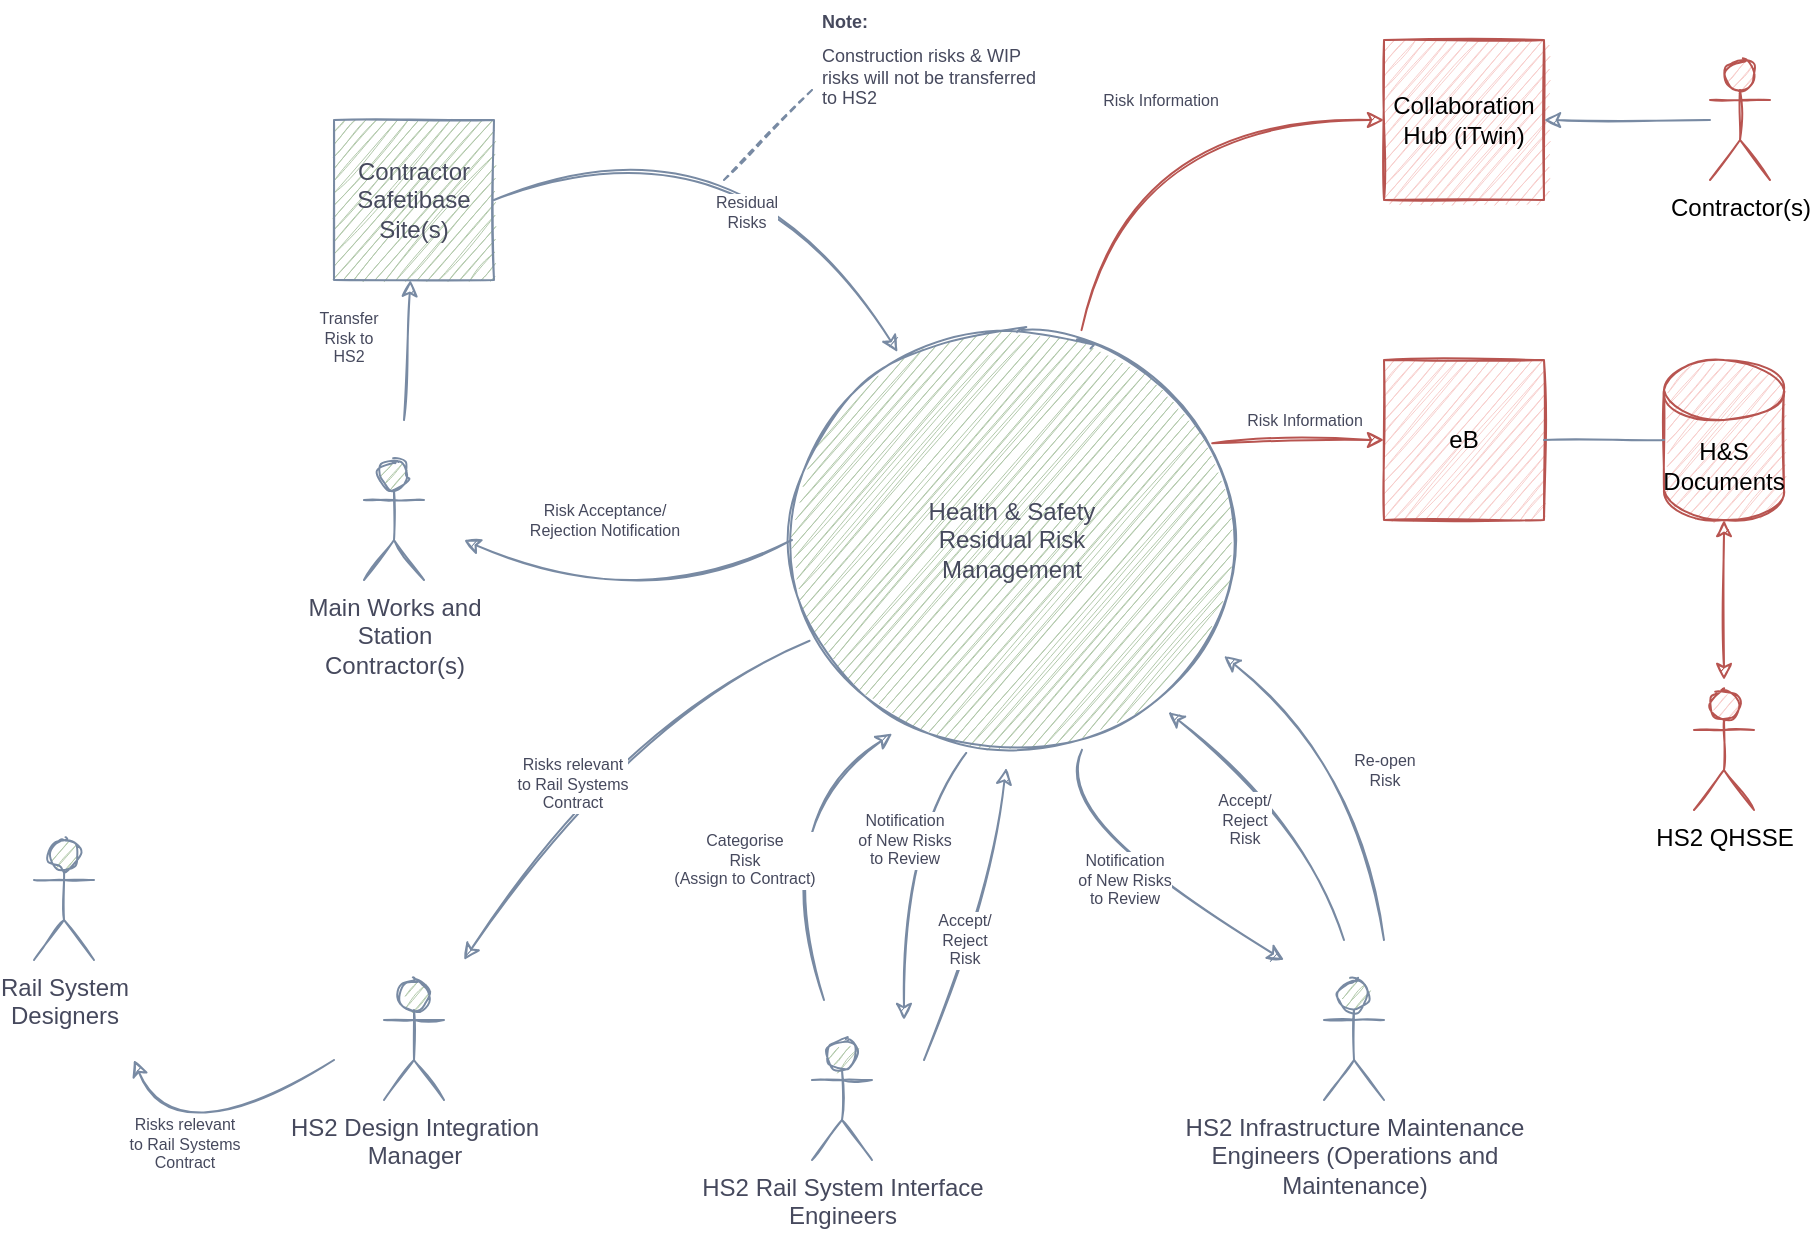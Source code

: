 <mxfile version="16.6.4" type="github" pages="3">
  <diagram id="YRAR-I3iW_ACvrK7R6hZ" name="Context Diagram">
    <mxGraphModel dx="1422" dy="737" grid="1" gridSize="10" guides="1" tooltips="1" connect="1" arrows="1" fold="1" page="1" pageScale="1" pageWidth="1169" pageHeight="827" math="0" shadow="0">
      <root>
        <mxCell id="wFlY0LyXYNupdCXruJlq-0" />
        <mxCell id="wFlY0LyXYNupdCXruJlq-1" parent="wFlY0LyXYNupdCXruJlq-0" />
        <mxCell id="-F3OcQSW__NUDzIldr5I-0" value="eB" style="whiteSpace=wrap;html=1;aspect=fixed;sketch=1;fillColor=#f8cecc;strokeColor=#b85450;" parent="wFlY0LyXYNupdCXruJlq-1" vertex="1">
          <mxGeometry x="795" y="290" width="80" height="80" as="geometry" />
        </mxCell>
        <mxCell id="-F3OcQSW__NUDzIldr5I-1" value="H&amp;amp;S&lt;br&gt;Documents" style="shape=cylinder3;whiteSpace=wrap;html=1;boundedLbl=1;backgroundOutline=1;size=15;sketch=1;fillColor=#f8cecc;strokeColor=#b85450;" parent="wFlY0LyXYNupdCXruJlq-1" vertex="1">
          <mxGeometry x="935" y="290" width="60" height="80" as="geometry" />
        </mxCell>
        <mxCell id="-F3OcQSW__NUDzIldr5I-2" value="" style="endArrow=none;html=1;rounded=0;entryX=1;entryY=0.5;entryDx=0;entryDy=0;exitX=0;exitY=0.5;exitDx=0;exitDy=0;exitPerimeter=0;sketch=1;strokeColor=#788AA3;fontColor=#46495D;" parent="wFlY0LyXYNupdCXruJlq-1" source="-F3OcQSW__NUDzIldr5I-1" target="-F3OcQSW__NUDzIldr5I-0" edge="1">
          <mxGeometry width="50" height="50" relative="1" as="geometry">
            <mxPoint x="585" y="470" as="sourcePoint" />
            <mxPoint x="635" y="420" as="targetPoint" />
          </mxGeometry>
        </mxCell>
        <mxCell id="-F3OcQSW__NUDzIldr5I-3" value="Collaboration Hub (iTwin)" style="whiteSpace=wrap;html=1;aspect=fixed;sketch=1;fillColor=#f8cecc;strokeColor=#b85450;" parent="wFlY0LyXYNupdCXruJlq-1" vertex="1">
          <mxGeometry x="795" y="130" width="80" height="80" as="geometry" />
        </mxCell>
        <mxCell id="-F3OcQSW__NUDzIldr5I-4" value="Contractor Safetibase&lt;br&gt;Site(s)" style="whiteSpace=wrap;html=1;aspect=fixed;sketch=1;fillColor=#B2C9AB;strokeColor=#788AA3;fontColor=#46495D;" parent="wFlY0LyXYNupdCXruJlq-1" vertex="1">
          <mxGeometry x="270" y="170" width="80" height="80" as="geometry" />
        </mxCell>
        <mxCell id="-F3OcQSW__NUDzIldr5I-5" value="Health &amp;amp; Safety&lt;br&gt;Residual Risk &lt;br&gt;Management&lt;br&gt;" style="ellipse;whiteSpace=wrap;html=1;aspect=fixed;sketch=1;fillColor=#B2C9AB;strokeColor=#788AA3;fontColor=#46495D;" parent="wFlY0LyXYNupdCXruJlq-1" vertex="1">
          <mxGeometry x="499" y="270" width="220" height="220" as="geometry" />
        </mxCell>
        <mxCell id="-F3OcQSW__NUDzIldr5I-6" value="Residual&lt;br style=&quot;font-size: 8px;&quot;&gt;Risks" style="curved=1;endArrow=classic;html=1;rounded=0;exitX=1;exitY=0.5;exitDx=0;exitDy=0;sketch=1;strokeColor=#788AA3;fontColor=#46495D;fontSize=8;" parent="wFlY0LyXYNupdCXruJlq-1" source="-F3OcQSW__NUDzIldr5I-4" target="-F3OcQSW__NUDzIldr5I-5" edge="1">
          <mxGeometry x="-0.189" y="-52" width="50" height="50" relative="1" as="geometry">
            <mxPoint x="585" y="440" as="sourcePoint" />
            <mxPoint x="635" y="390" as="targetPoint" />
            <Array as="points">
              <mxPoint x="475" y="160" />
            </Array>
            <mxPoint as="offset" />
          </mxGeometry>
        </mxCell>
        <mxCell id="-F3OcQSW__NUDzIldr5I-7" value="Risk Acceptance/&lt;br style=&quot;font-size: 8px;&quot;&gt;Rejection Notification" style="curved=1;endArrow=none;html=1;rounded=0;entryX=0;entryY=0.5;entryDx=0;entryDy=0;startArrow=classic;startFill=1;endFill=0;sketch=1;strokeColor=#788AA3;fontColor=#46495D;fontSize=8;" parent="wFlY0LyXYNupdCXruJlq-1" target="-F3OcQSW__NUDzIldr5I-5" edge="1">
          <mxGeometry x="-0.344" y="38" width="50" height="50" relative="1" as="geometry">
            <mxPoint x="335" y="380" as="sourcePoint" />
            <mxPoint x="568.96" y="324" as="targetPoint" />
            <Array as="points">
              <mxPoint x="425" y="420" />
            </Array>
            <mxPoint as="offset" />
          </mxGeometry>
        </mxCell>
        <mxCell id="-F3OcQSW__NUDzIldr5I-9" value="Transfer&lt;br style=&quot;font-size: 8px;&quot;&gt;Risk to&lt;br style=&quot;font-size: 8px;&quot;&gt;HS2" style="endArrow=classic;html=1;rounded=0;sketch=1;strokeColor=#788AA3;fontColor=#46495D;fontSize=8;" parent="wFlY0LyXYNupdCXruJlq-1" target="-F3OcQSW__NUDzIldr5I-4" edge="1">
          <mxGeometry x="0.143" y="30" width="50" height="50" relative="1" as="geometry">
            <mxPoint x="305" y="320" as="sourcePoint" />
            <mxPoint x="635" y="390" as="targetPoint" />
            <mxPoint as="offset" />
          </mxGeometry>
        </mxCell>
        <mxCell id="-F3OcQSW__NUDzIldr5I-11" value="Risk Information" style="curved=1;endArrow=classic;html=1;rounded=0;exitX=0.955;exitY=0.28;exitDx=0;exitDy=0;entryX=0;entryY=0.5;entryDx=0;entryDy=0;exitPerimeter=0;sketch=1;strokeColor=#b85450;fontColor=#46495D;fontSize=8;fillColor=#f8cecc;" parent="wFlY0LyXYNupdCXruJlq-1" source="-F3OcQSW__NUDzIldr5I-5" target="-F3OcQSW__NUDzIldr5I-0" edge="1">
          <mxGeometry x="0.06" y="10" width="50" height="50" relative="1" as="geometry">
            <mxPoint x="748.87" y="390" as="sourcePoint" />
            <mxPoint x="921.13" y="594" as="targetPoint" />
            <Array as="points">
              <mxPoint x="745" y="330" />
            </Array>
            <mxPoint as="offset" />
          </mxGeometry>
        </mxCell>
        <mxCell id="-F3OcQSW__NUDzIldr5I-12" value="Risk Information" style="curved=1;endArrow=classic;html=1;rounded=0;exitX=0.658;exitY=0.023;exitDx=0;exitDy=0;entryX=0;entryY=0.5;entryDx=0;entryDy=0;exitPerimeter=0;sketch=1;strokeColor=#b85450;fontColor=#46495D;fontSize=8;fillColor=#f8cecc;" parent="wFlY0LyXYNupdCXruJlq-1" source="-F3OcQSW__NUDzIldr5I-5" target="-F3OcQSW__NUDzIldr5I-3" edge="1">
          <mxGeometry x="0.06" y="10" width="50" height="50" relative="1" as="geometry">
            <mxPoint x="729.0" y="390" as="sourcePoint" />
            <mxPoint x="805" y="340" as="targetPoint" />
            <Array as="points">
              <mxPoint x="665" y="170" />
            </Array>
            <mxPoint as="offset" />
          </mxGeometry>
        </mxCell>
        <mxCell id="-F3OcQSW__NUDzIldr5I-13" value="HS2 Rail System Interface&lt;br&gt;Engineers" style="shape=umlActor;verticalLabelPosition=bottom;verticalAlign=top;html=1;outlineConnect=0;sketch=1;fillColor=#B2C9AB;strokeColor=#788AA3;fontColor=#46495D;" parent="wFlY0LyXYNupdCXruJlq-1" vertex="1">
          <mxGeometry x="509" y="630" width="30" height="60" as="geometry" />
        </mxCell>
        <mxCell id="-F3OcQSW__NUDzIldr5I-14" value="HS2 Infrastructure Maintenance&lt;br&gt;Engineers (Operations and&lt;br&gt;Maintenance)" style="shape=umlActor;verticalLabelPosition=bottom;verticalAlign=top;html=1;outlineConnect=0;sketch=1;fillColor=#B2C9AB;strokeColor=#788AA3;fontColor=#46495D;" parent="wFlY0LyXYNupdCXruJlq-1" vertex="1">
          <mxGeometry x="765" y="600" width="30" height="60" as="geometry" />
        </mxCell>
        <mxCell id="-F3OcQSW__NUDzIldr5I-15" value="Risks relevant&lt;br style=&quot;font-size: 8px;&quot;&gt;to Rail Systems &lt;br style=&quot;font-size: 8px;&quot;&gt;Contract" style="curved=1;endArrow=none;html=1;rounded=0;entryX=0.04;entryY=0.729;entryDx=0;entryDy=0;startArrow=classic;startFill=1;endFill=0;sketch=1;strokeColor=#788AA3;fontColor=#46495D;fontSize=8;entryPerimeter=0;" parent="wFlY0LyXYNupdCXruJlq-1" target="-F3OcQSW__NUDzIldr5I-5" edge="1">
          <mxGeometry x="-0.155" y="4" width="50" height="50" relative="1" as="geometry">
            <mxPoint x="335" y="590" as="sourcePoint" />
            <mxPoint x="509" y="390" as="targetPoint" />
            <Array as="points">
              <mxPoint x="415" y="470" />
            </Array>
            <mxPoint as="offset" />
          </mxGeometry>
        </mxCell>
        <mxCell id="-F3OcQSW__NUDzIldr5I-16" value="Notification&lt;br style=&quot;font-size: 8px;&quot;&gt;of New Risks&lt;br style=&quot;font-size: 8px;&quot;&gt;to Review" style="curved=1;endArrow=none;html=1;rounded=0;entryX=0.659;entryY=0.977;entryDx=0;entryDy=0;startArrow=classic;startFill=1;endFill=0;entryPerimeter=0;sketch=1;strokeColor=#788AA3;fontColor=#46495D;fontSize=8;" parent="wFlY0LyXYNupdCXruJlq-1" target="-F3OcQSW__NUDzIldr5I-5" edge="1">
          <mxGeometry x="-0.002" y="6" width="50" height="50" relative="1" as="geometry">
            <mxPoint x="745" y="590" as="sourcePoint" />
            <mxPoint x="541.218" y="467.782" as="targetPoint" />
            <Array as="points">
              <mxPoint x="625" y="520" />
            </Array>
            <mxPoint as="offset" />
          </mxGeometry>
        </mxCell>
        <mxCell id="-F3OcQSW__NUDzIldr5I-17" value="Accept/&lt;br style=&quot;font-size: 8px;&quot;&gt;Reject&lt;br style=&quot;font-size: 8px;&quot;&gt;Risk" style="curved=1;endArrow=classic;html=1;rounded=0;entryX=0.855;entryY=0.891;entryDx=0;entryDy=0;startArrow=none;startFill=0;endFill=1;entryPerimeter=0;sketch=1;strokeColor=#788AA3;fontColor=#46495D;fontSize=8;" parent="wFlY0LyXYNupdCXruJlq-1" target="-F3OcQSW__NUDzIldr5I-5" edge="1">
          <mxGeometry x="0.157" y="19" width="50" height="50" relative="1" as="geometry">
            <mxPoint x="775" y="580" as="sourcePoint" />
            <mxPoint x="653.98" y="494.94" as="targetPoint" />
            <Array as="points">
              <mxPoint x="755" y="520" />
            </Array>
            <mxPoint as="offset" />
          </mxGeometry>
        </mxCell>
        <mxCell id="-F3OcQSW__NUDzIldr5I-18" value="HS2 QHSSE" style="shape=umlActor;verticalLabelPosition=bottom;verticalAlign=top;html=1;outlineConnect=0;rounded=0;sketch=1;fillColor=#f8cecc;strokeColor=#b85450;" parent="wFlY0LyXYNupdCXruJlq-1" vertex="1">
          <mxGeometry x="950" y="455" width="30" height="60" as="geometry" />
        </mxCell>
        <mxCell id="-F3OcQSW__NUDzIldr5I-19" value="" style="endArrow=classic;startArrow=classic;html=1;rounded=1;curved=0;entryX=0.5;entryY=1;entryDx=0;entryDy=0;entryPerimeter=0;sketch=1;strokeColor=#b85450;fontColor=#46495D;fillColor=#f8cecc;" parent="wFlY0LyXYNupdCXruJlq-1" target="-F3OcQSW__NUDzIldr5I-1" edge="1">
          <mxGeometry width="50" height="50" relative="1" as="geometry">
            <mxPoint x="965" y="450" as="sourcePoint" />
            <mxPoint x="555" y="430" as="targetPoint" />
          </mxGeometry>
        </mxCell>
        <mxCell id="-F3OcQSW__NUDzIldr5I-20" value="Main Works and&lt;br&gt;Station&lt;br&gt;Contractor(s)" style="shape=umlActor;verticalLabelPosition=bottom;verticalAlign=top;html=1;outlineConnect=0;rounded=0;sketch=1;fillColor=#B2C9AB;strokeColor=#788AA3;fontColor=#46495D;" parent="wFlY0LyXYNupdCXruJlq-1" vertex="1">
          <mxGeometry x="285" y="340" width="30" height="60" as="geometry" />
        </mxCell>
        <mxCell id="-F3OcQSW__NUDzIldr5I-21" value="Re-open&lt;br style=&quot;font-size: 8px;&quot;&gt;Risk" style="curved=1;endArrow=classic;html=1;rounded=0;entryX=0.855;entryY=0.891;entryDx=0;entryDy=0;startArrow=none;startFill=0;endFill=1;entryPerimeter=0;sketch=1;strokeColor=#788AA3;fontColor=#46495D;fontSize=8;" parent="wFlY0LyXYNupdCXruJlq-1" edge="1">
          <mxGeometry x="-0.045" y="-12" width="50" height="50" relative="1" as="geometry">
            <mxPoint x="795" y="580" as="sourcePoint" />
            <mxPoint x="715" y="438" as="targetPoint" />
            <Array as="points">
              <mxPoint x="782.9" y="491.98" />
            </Array>
            <mxPoint as="offset" />
          </mxGeometry>
        </mxCell>
        <mxCell id="-F3OcQSW__NUDzIldr5I-23" value="Contractor(s)" style="shape=umlActor;verticalLabelPosition=bottom;verticalAlign=top;html=1;outlineConnect=0;rounded=0;sketch=1;strokeColor=#b85450;fillColor=#f8cecc;" parent="wFlY0LyXYNupdCXruJlq-1" vertex="1">
          <mxGeometry x="958" y="140" width="30" height="60" as="geometry" />
        </mxCell>
        <mxCell id="-F3OcQSW__NUDzIldr5I-24" value="" style="endArrow=classic;html=1;rounded=1;sketch=1;fontColor=#46495D;strokeColor=#788AA3;fillColor=#B2C9AB;curved=0;entryX=1;entryY=0.5;entryDx=0;entryDy=0;" parent="wFlY0LyXYNupdCXruJlq-1" source="-F3OcQSW__NUDzIldr5I-23" target="-F3OcQSW__NUDzIldr5I-3" edge="1">
          <mxGeometry width="50" height="50" relative="1" as="geometry">
            <mxPoint x="845" y="310" as="sourcePoint" />
            <mxPoint x="895" y="260" as="targetPoint" />
          </mxGeometry>
        </mxCell>
        <mxCell id="-F3OcQSW__NUDzIldr5I-25" value="&lt;h1 style=&quot;font-size: 9px;&quot;&gt;&lt;font style=&quot;font-size: 9px;&quot;&gt;Note:&lt;/font&gt;&lt;/h1&gt;&lt;div style=&quot;font-size: 9px;&quot;&gt;&lt;font style=&quot;font-size: 9px;&quot;&gt;Construction risks &amp;amp; WIP risks will not be transferred to HS2&lt;/font&gt;&lt;/div&gt;" style="text;html=1;strokeColor=none;fillColor=none;spacing=5;spacingTop=-20;whiteSpace=wrap;overflow=hidden;rounded=0;sketch=1;fontColor=#46495D;fontSize=9;" parent="wFlY0LyXYNupdCXruJlq-1" vertex="1">
          <mxGeometry x="509" y="120" width="120" height="70" as="geometry" />
        </mxCell>
        <mxCell id="-F3OcQSW__NUDzIldr5I-26" value="" style="endArrow=none;dashed=1;html=1;rounded=1;fontSize=11;curved=0;sketch=1;strokeColor=#788AA3;fontColor=#46495D;entryX=0;entryY=0.5;entryDx=0;entryDy=0;" parent="wFlY0LyXYNupdCXruJlq-1" target="-F3OcQSW__NUDzIldr5I-25" edge="1">
          <mxGeometry width="50" height="50" relative="1" as="geometry">
            <mxPoint x="465" y="200" as="sourcePoint" />
            <mxPoint x="515" y="130" as="targetPoint" />
          </mxGeometry>
        </mxCell>
        <mxCell id="-F3OcQSW__NUDzIldr5I-27" value="HS2 Design Integration&lt;br&gt;Manager" style="shape=umlActor;verticalLabelPosition=bottom;verticalAlign=top;html=1;outlineConnect=0;rounded=0;sketch=1;fontColor=#46495D;strokeColor=#788AA3;fillColor=#B2C9AB;" parent="wFlY0LyXYNupdCXruJlq-1" vertex="1">
          <mxGeometry x="295" y="600" width="30" height="60" as="geometry" />
        </mxCell>
        <mxCell id="-F3OcQSW__NUDzIldr5I-28" value="Categorise&lt;br&gt;Risk &lt;br&gt;(Assign to Contract)" style="curved=1;endArrow=none;html=1;rounded=0;startArrow=classic;startFill=1;endFill=0;sketch=1;strokeColor=#788AA3;fontColor=#46495D;exitX=0.228;exitY=0.94;exitDx=0;exitDy=0;exitPerimeter=0;fontSize=8;" parent="wFlY0LyXYNupdCXruJlq-1" source="-F3OcQSW__NUDzIldr5I-5" edge="1">
          <mxGeometry x="0.082" y="-16" width="50" height="50" relative="1" as="geometry">
            <mxPoint x="345" y="600" as="sourcePoint" />
            <mxPoint x="515" y="610" as="targetPoint" />
            <Array as="points">
              <mxPoint x="485" y="520" />
            </Array>
            <mxPoint as="offset" />
          </mxGeometry>
        </mxCell>
        <mxCell id="-F3OcQSW__NUDzIldr5I-31" value="Rail System&lt;br&gt;Designers" style="shape=umlActor;verticalLabelPosition=bottom;verticalAlign=top;html=1;outlineConnect=0;rounded=0;sketch=1;fontColor=#46495D;strokeColor=#788AA3;fillColor=#B2C9AB;" parent="wFlY0LyXYNupdCXruJlq-1" vertex="1">
          <mxGeometry x="120" y="530" width="30" height="60" as="geometry" />
        </mxCell>
        <mxCell id="-F3OcQSW__NUDzIldr5I-34" value="Risks relevant&lt;br style=&quot;font-size: 8px;&quot;&gt;to Rail Systems &lt;br style=&quot;font-size: 8px;&quot;&gt;Contract" style="curved=1;endArrow=none;html=1;rounded=0;startArrow=classic;startFill=1;endFill=0;sketch=1;strokeColor=#788AA3;fontColor=#46495D;fontSize=8;" parent="wFlY0LyXYNupdCXruJlq-1" edge="1">
          <mxGeometry x="-0.155" y="4" width="50" height="50" relative="1" as="geometry">
            <mxPoint x="170" y="640" as="sourcePoint" />
            <mxPoint x="270" y="640" as="targetPoint" />
            <Array as="points">
              <mxPoint x="190" y="690" />
            </Array>
            <mxPoint as="offset" />
          </mxGeometry>
        </mxCell>
        <mxCell id="CqCtM-D3lyMSpklmEJnD-0" value="Notification&lt;br style=&quot;font-size: 8px;&quot;&gt;of New Risks&lt;br style=&quot;font-size: 8px;&quot;&gt;to Review" style="curved=1;endArrow=none;html=1;rounded=0;entryX=0.396;entryY=0.984;entryDx=0;entryDy=0;startArrow=classic;startFill=1;endFill=0;entryPerimeter=0;sketch=1;strokeColor=#788AA3;fontColor=#46495D;fontSize=8;" parent="wFlY0LyXYNupdCXruJlq-1" target="-F3OcQSW__NUDzIldr5I-5" edge="1">
          <mxGeometry x="0.254" width="50" height="50" relative="1" as="geometry">
            <mxPoint x="555" y="620" as="sourcePoint" />
            <mxPoint x="653.98" y="494.94" as="targetPoint" />
            <Array as="points">
              <mxPoint x="555" y="530" />
            </Array>
            <mxPoint as="offset" />
          </mxGeometry>
        </mxCell>
        <mxCell id="CqCtM-D3lyMSpklmEJnD-1" value="Accept/&lt;br style=&quot;font-size: 8px&quot;&gt;Reject&lt;br style=&quot;font-size: 8px&quot;&gt;Risk" style="curved=1;endArrow=classic;html=1;rounded=0;entryX=0.487;entryY=1.018;entryDx=0;entryDy=0;startArrow=none;startFill=0;endFill=1;entryPerimeter=0;sketch=1;strokeColor=#788AA3;fontColor=#46495D;fontSize=8;" parent="wFlY0LyXYNupdCXruJlq-1" target="-F3OcQSW__NUDzIldr5I-5" edge="1">
          <mxGeometry x="-0.176" y="5" width="50" height="50" relative="1" as="geometry">
            <mxPoint x="565" y="640" as="sourcePoint" />
            <mxPoint x="697.1" y="476.02" as="targetPoint" />
            <Array as="points">
              <mxPoint x="595" y="570" />
            </Array>
            <mxPoint as="offset" />
          </mxGeometry>
        </mxCell>
      </root>
    </mxGraphModel>
  </diagram>
  <diagram id="GNbTltN_QR_Pi61CCpcw" name="Conceptual Data Model">
    <mxGraphModel dx="1422" dy="737" grid="1" gridSize="10" guides="1" tooltips="1" connect="1" arrows="1" fold="1" page="1" pageScale="1" pageWidth="1169" pageHeight="827" math="0" shadow="0">
      <root>
        <mxCell id="tjthlRiT6SvBU4lU26qR-0" />
        <mxCell id="tjthlRiT6SvBU4lU26qR-1" parent="tjthlRiT6SvBU4lU26qR-0" />
        <mxCell id="tjthlRiT6SvBU4lU26qR-6" value="Stage" style="swimlane;fontStyle=0;childLayout=stackLayout;horizontal=1;startSize=30;horizontalStack=0;resizeParent=1;resizeParentMax=0;resizeLast=0;collapsible=1;marginBottom=0;rounded=0;sketch=1;fillColor=#FFE45E;strokeColor=#FF6392;fontColor=#5AA9E6;" parent="tjthlRiT6SvBU4lU26qR-1" vertex="1">
          <mxGeometry x="70" y="264" width="140" height="60" as="geometry" />
        </mxCell>
        <mxCell id="tjthlRiT6SvBU4lU26qR-7" value="Contract" style="swimlane;fontStyle=0;childLayout=stackLayout;horizontal=1;startSize=30;horizontalStack=0;resizeParent=1;resizeParentMax=0;resizeLast=0;collapsible=1;marginBottom=0;rounded=0;sketch=1;fillColor=#FFE45E;strokeColor=#FF6392;fontColor=#5AA9E6;" parent="tjthlRiT6SvBU4lU26qR-1" vertex="1">
          <mxGeometry x="70" y="130" width="140" height="60" as="geometry" />
        </mxCell>
        <mxCell id="tjthlRiT6SvBU4lU26qR-8" value="IPT" style="swimlane;fontStyle=0;childLayout=stackLayout;horizontal=1;startSize=30;horizontalStack=0;resizeParent=1;resizeParentMax=0;resizeLast=0;collapsible=1;marginBottom=0;rounded=0;sketch=1;fillColor=#FFE45E;strokeColor=#FF6392;fontColor=#5AA9E6;" parent="tjthlRiT6SvBU4lU26qR-1" vertex="1">
          <mxGeometry x="70" y="60" width="140" height="60" as="geometry" />
        </mxCell>
        <mxCell id="tjthlRiT6SvBU4lU26qR-9" value="Temporary Works&#xa;Structure" style="swimlane;fontStyle=0;childLayout=stackLayout;horizontal=1;startSize=30;horizontalStack=0;resizeParent=1;resizeParentMax=0;resizeLast=0;collapsible=1;marginBottom=0;rounded=0;sketch=1;fillColor=#FFE45E;strokeColor=#FF6392;fontColor=#5AA9E6;" parent="tjthlRiT6SvBU4lU26qR-1" vertex="1">
          <mxGeometry x="70" y="470" width="140" height="60" as="geometry" />
        </mxCell>
        <mxCell id="tjthlRiT6SvBU4lU26qR-12" value="Residual Risk" style="swimlane;fontStyle=0;childLayout=stackLayout;horizontal=1;startSize=30;horizontalStack=0;resizeParent=1;resizeParentMax=0;resizeLast=0;collapsible=1;marginBottom=0;rounded=0;sketch=1;fillColor=#FFE45E;strokeColor=#FF6392;fontColor=#5AA9E6;" parent="tjthlRiT6SvBU4lU26qR-1" vertex="1">
          <mxGeometry x="540" y="360" width="140" height="60" as="geometry" />
        </mxCell>
        <mxCell id="tjthlRiT6SvBU4lU26qR-17" value="Residual Risk Owner" style="swimlane;fontStyle=0;childLayout=stackLayout;horizontal=1;startSize=30;horizontalStack=0;resizeParent=1;resizeParentMax=0;resizeLast=0;collapsible=1;marginBottom=0;rounded=0;sketch=1;fillColor=#FFE45E;strokeColor=#FF6392;fontColor=#5AA9E6;" parent="tjthlRiT6SvBU4lU26qR-1" vertex="1">
          <mxGeometry x="810" y="360" width="140" height="60" as="geometry" />
        </mxCell>
        <mxCell id="eb6OVJgZ2Ok7Y7tROxmm-1" value="HS2" style="swimlane;fontStyle=0;childLayout=stackLayout;horizontal=1;startSize=30;horizontalStack=0;resizeParent=1;resizeParentMax=0;resizeLast=0;collapsible=1;marginBottom=0;rounded=0;sketch=1;fillColor=#FFE45E;strokeColor=#FF6392;fontColor=#5AA9E6;" parent="tjthlRiT6SvBU4lU26qR-1" vertex="1">
          <mxGeometry x="670" y="500" width="140" height="60" as="geometry" />
        </mxCell>
        <mxCell id="eb6OVJgZ2Ok7Y7tROxmm-5" value="" style="endArrow=block;endSize=16;endFill=0;html=1;rounded=0;exitX=0.5;exitY=0;exitDx=0;exitDy=0;sketch=1;strokeColor=#FF6392;fontColor=#5AA9E6;" parent="tjthlRiT6SvBU4lU26qR-1" source="eb6OVJgZ2Ok7Y7tROxmm-1" edge="1">
          <mxGeometry width="160" relative="1" as="geometry">
            <mxPoint x="860" y="300" as="sourcePoint" />
            <mxPoint x="880" y="420" as="targetPoint" />
            <Array as="points">
              <mxPoint x="740" y="470" />
              <mxPoint x="880" y="470" />
            </Array>
          </mxGeometry>
        </mxCell>
        <mxCell id="CMkXegSd1WepQRN7WgPC-0" value="Site" style="swimlane;fontStyle=0;childLayout=stackLayout;horizontal=1;startSize=30;horizontalStack=0;resizeParent=1;resizeParentMax=0;resizeLast=0;collapsible=1;marginBottom=0;rounded=0;sketch=1;fillColor=#FFE45E;strokeColor=#FF6392;fontColor=#5AA9E6;" parent="tjthlRiT6SvBU4lU26qR-1" vertex="1">
          <mxGeometry x="70" y="330" width="140" height="60" as="geometry" />
        </mxCell>
        <mxCell id="NWsNslIrE-gvmoEUSblr-0" value="Supply Chain Contractor" style="swimlane;fontStyle=0;childLayout=stackLayout;horizontal=1;startSize=30;horizontalStack=0;resizeParent=1;resizeParentMax=0;resizeLast=0;collapsible=1;marginBottom=0;rounded=0;sketch=1;fillColor=#FFE45E;strokeColor=#FF6392;fontColor=#5AA9E6;" parent="tjthlRiT6SvBU4lU26qR-1" vertex="1">
          <mxGeometry x="670" y="224" width="140" height="60" as="geometry" />
        </mxCell>
        <mxCell id="NWsNslIrE-gvmoEUSblr-2" value="Rail Systems Designer" style="swimlane;fontStyle=0;childLayout=stackLayout;horizontal=1;startSize=30;horizontalStack=0;resizeParent=1;resizeParentMax=0;resizeLast=0;collapsible=1;marginBottom=0;rounded=0;sketch=1;fillColor=#FFE45E;strokeColor=#FF6392;fontColor=#5AA9E6;" parent="tjthlRiT6SvBU4lU26qR-1" vertex="1">
          <mxGeometry x="960" y="500" width="140" height="60" as="geometry" />
        </mxCell>
        <mxCell id="NWsNslIrE-gvmoEUSblr-3" value="" style="endArrow=block;endSize=16;endFill=0;html=1;rounded=0;exitX=0.5;exitY=0;exitDx=0;exitDy=0;sketch=1;strokeColor=#FF6392;fontColor=#5AA9E6;" parent="tjthlRiT6SvBU4lU26qR-1" source="NWsNslIrE-gvmoEUSblr-2" edge="1">
          <mxGeometry width="160" relative="1" as="geometry">
            <mxPoint x="800" y="510" as="sourcePoint" />
            <mxPoint x="880" y="420" as="targetPoint" />
            <Array as="points">
              <mxPoint x="1030" y="470" />
              <mxPoint x="880" y="470" />
            </Array>
          </mxGeometry>
        </mxCell>
        <mxCell id="NWsNslIrE-gvmoEUSblr-4" value="" style="endArrow=none;html=1;edgeStyle=orthogonalEdgeStyle;rounded=1;curved=0;exitX=1;exitY=0.5;exitDx=0;exitDy=0;sketch=1;strokeColor=#FF6392;fontColor=#5AA9E6;" parent="tjthlRiT6SvBU4lU26qR-1" edge="1">
          <mxGeometry relative="1" as="geometry">
            <mxPoint x="680" y="409" as="sourcePoint" />
            <mxPoint x="810" y="409" as="targetPoint" />
          </mxGeometry>
        </mxCell>
        <mxCell id="NWsNslIrE-gvmoEUSblr-7" value="Construction Risk" style="swimlane;fontStyle=0;childLayout=stackLayout;horizontal=1;startSize=30;horizontalStack=0;resizeParent=1;resizeParentMax=0;resizeLast=0;collapsible=1;marginBottom=0;rounded=0;sketch=1;fillColor=#FFE45E;strokeColor=#FF6392;fontColor=#5AA9E6;" parent="tjthlRiT6SvBU4lU26qR-1" vertex="1">
          <mxGeometry x="260" y="360" width="140" height="60" as="geometry" />
        </mxCell>
        <mxCell id="NWsNslIrE-gvmoEUSblr-9" value="Health &amp; Safety Risk" style="swimlane;fontStyle=0;childLayout=stackLayout;horizontal=1;startSize=30;horizontalStack=0;resizeParent=1;resizeParentMax=0;resizeLast=0;collapsible=1;marginBottom=0;rounded=0;sketch=1;fillColor=#FFE45E;strokeColor=#FF6392;fontColor=#5AA9E6;" parent="tjthlRiT6SvBU4lU26qR-1" vertex="1">
          <mxGeometry x="400" y="220" width="140" height="60" as="geometry" />
        </mxCell>
        <mxCell id="NWsNslIrE-gvmoEUSblr-11" value="" style="endArrow=block;endSize=16;endFill=0;html=1;rounded=0;exitX=0.5;exitY=0;exitDx=0;exitDy=0;entryX=0.5;entryY=1;entryDx=0;entryDy=0;sketch=1;strokeColor=#FF6392;fontColor=#5AA9E6;" parent="tjthlRiT6SvBU4lU26qR-1" source="NWsNslIrE-gvmoEUSblr-7" target="NWsNslIrE-gvmoEUSblr-9" edge="1">
          <mxGeometry width="160" relative="1" as="geometry">
            <mxPoint x="430" y="360" as="sourcePoint" />
            <mxPoint x="520" y="280" as="targetPoint" />
            <Array as="points">
              <mxPoint x="330" y="330" />
              <mxPoint x="470" y="330" />
            </Array>
          </mxGeometry>
        </mxCell>
        <mxCell id="NWsNslIrE-gvmoEUSblr-12" value="" style="endArrow=block;endSize=16;endFill=0;html=1;rounded=0;sketch=1;strokeColor=#FF6392;fontColor=#5AA9E6;" parent="tjthlRiT6SvBU4lU26qR-1" edge="1">
          <mxGeometry width="160" relative="1" as="geometry">
            <mxPoint x="610" y="360" as="sourcePoint" />
            <mxPoint x="470" y="280" as="targetPoint" />
            <Array as="points">
              <mxPoint x="610" y="330" />
              <mxPoint x="470" y="330" />
            </Array>
          </mxGeometry>
        </mxCell>
        <mxCell id="FrABh-OHSYKY_q3KwgOw-0" value="agreed to be" style="endArrow=none;html=1;edgeStyle=orthogonalEdgeStyle;rounded=1;curved=0;exitX=1;exitY=0.75;exitDx=0;exitDy=0;entryX=0;entryY=0.75;entryDx=0;entryDy=0;sketch=1;strokeColor=#FF6392;fontColor=#5AA9E6;" parent="tjthlRiT6SvBU4lU26qR-1" source="NWsNslIrE-gvmoEUSblr-7" target="tjthlRiT6SvBU4lU26qR-12" edge="1">
          <mxGeometry relative="1" as="geometry">
            <mxPoint x="420" y="430" as="sourcePoint" />
            <mxPoint x="560" y="400" as="targetPoint" />
          </mxGeometry>
        </mxCell>
        <mxCell id="FrABh-OHSYKY_q3KwgOw-3" value="holds risks&lt;br&gt;on behalf of" style="endArrow=none;html=1;edgeStyle=orthogonalEdgeStyle;rounded=1;curved=0;exitX=1;exitY=0.75;exitDx=0;exitDy=0;entryX=0;entryY=0.75;entryDx=0;entryDy=0;sketch=1;strokeColor=#FF6392;fontColor=#5AA9E6;" parent="tjthlRiT6SvBU4lU26qR-1" source="eb6OVJgZ2Ok7Y7tROxmm-1" target="NWsNslIrE-gvmoEUSblr-2" edge="1">
          <mxGeometry relative="1" as="geometry">
            <mxPoint x="770" y="600" as="sourcePoint" />
            <mxPoint x="900" y="540" as="targetPoint" />
          </mxGeometry>
        </mxCell>
        <mxCell id="FrABh-OHSYKY_q3KwgOw-6" value="is identified by" style="endArrow=none;html=1;edgeStyle=orthogonalEdgeStyle;rounded=1;curved=0;exitX=1;exitY=0.75;exitDx=0;exitDy=0;sketch=1;strokeColor=#FF6392;fontColor=#5AA9E6;entryX=0;entryY=0.75;entryDx=0;entryDy=0;" parent="tjthlRiT6SvBU4lU26qR-1" source="NWsNslIrE-gvmoEUSblr-9" target="NWsNslIrE-gvmoEUSblr-0" edge="1">
          <mxGeometry relative="1" as="geometry">
            <mxPoint x="670" y="360" as="sourcePoint" />
            <mxPoint x="720" y="265" as="targetPoint" />
          </mxGeometry>
        </mxCell>
        <mxCell id="J59a14MYtByXrjulWEnR-0" value="Permanent Works&#xa;Structure" style="swimlane;fontStyle=0;childLayout=stackLayout;horizontal=1;startSize=30;horizontalStack=0;resizeParent=1;resizeParentMax=0;resizeLast=0;collapsible=1;marginBottom=0;rounded=0;sketch=1;fillColor=#FFE45E;strokeColor=#FF6392;fontColor=#5AA9E6;" parent="tjthlRiT6SvBU4lU26qR-1" vertex="1">
          <mxGeometry x="70" y="400" width="140" height="60" as="geometry" />
        </mxCell>
        <mxCell id="J59a14MYtByXrjulWEnR-1" value="Asset" style="swimlane;fontStyle=0;childLayout=stackLayout;horizontal=1;startSize=30;horizontalStack=0;resizeParent=1;resizeParentMax=0;resizeLast=0;collapsible=1;marginBottom=0;rounded=0;sketch=1;fillColor=#FFE45E;strokeColor=#FF6392;fontColor=#5AA9E6;" parent="tjthlRiT6SvBU4lU26qR-1" vertex="1">
          <mxGeometry x="70" y="200" width="140" height="60" as="geometry" />
        </mxCell>
        <mxCell id="J59a14MYtByXrjulWEnR-2" value="" style="endArrow=none;html=1;edgeStyle=orthogonalEdgeStyle;rounded=1;curved=0;exitX=1;exitY=0.5;exitDx=0;exitDy=0;entryX=0;entryY=0.5;entryDx=0;entryDy=0;sketch=1;strokeColor=#FF6392;fontColor=#5AA9E6;" parent="tjthlRiT6SvBU4lU26qR-1" source="tjthlRiT6SvBU4lU26qR-8" target="NWsNslIrE-gvmoEUSblr-9" edge="1">
          <mxGeometry relative="1" as="geometry">
            <mxPoint x="260" y="100" as="sourcePoint" />
            <mxPoint x="420" y="100" as="targetPoint" />
            <Array as="points">
              <mxPoint x="240" y="90" />
              <mxPoint x="240" y="250" />
            </Array>
          </mxGeometry>
        </mxCell>
        <mxCell id="J59a14MYtByXrjulWEnR-5" value="" style="endArrow=none;html=1;edgeStyle=orthogonalEdgeStyle;rounded=1;curved=0;exitX=1;exitY=0.5;exitDx=0;exitDy=0;entryX=0;entryY=0.5;entryDx=0;entryDy=0;sketch=1;strokeColor=#FF6392;fontColor=#5AA9E6;" parent="tjthlRiT6SvBU4lU26qR-1" source="tjthlRiT6SvBU4lU26qR-7" target="NWsNslIrE-gvmoEUSblr-9" edge="1">
          <mxGeometry relative="1" as="geometry">
            <mxPoint x="120" y="80" as="sourcePoint" />
            <mxPoint x="410" y="260.0" as="targetPoint" />
            <Array as="points">
              <mxPoint x="240" y="160" />
              <mxPoint x="240" y="250" />
            </Array>
          </mxGeometry>
        </mxCell>
        <mxCell id="J59a14MYtByXrjulWEnR-6" value="" style="endArrow=none;html=1;edgeStyle=orthogonalEdgeStyle;rounded=1;curved=0;exitX=1;exitY=0.5;exitDx=0;exitDy=0;entryX=0;entryY=0.5;entryDx=0;entryDy=0;sketch=1;strokeColor=#FF6392;fontColor=#5AA9E6;" parent="tjthlRiT6SvBU4lU26qR-1" source="J59a14MYtByXrjulWEnR-1" target="NWsNslIrE-gvmoEUSblr-9" edge="1">
          <mxGeometry relative="1" as="geometry">
            <mxPoint x="120" y="160" as="sourcePoint" />
            <mxPoint x="410" y="260.0" as="targetPoint" />
            <Array as="points">
              <mxPoint x="240" y="230" />
              <mxPoint x="240" y="250" />
            </Array>
          </mxGeometry>
        </mxCell>
        <mxCell id="J59a14MYtByXrjulWEnR-7" value="" style="endArrow=none;html=1;edgeStyle=orthogonalEdgeStyle;rounded=1;curved=0;exitX=1;exitY=0.5;exitDx=0;exitDy=0;entryX=0;entryY=0.5;entryDx=0;entryDy=0;sketch=1;strokeColor=#FF6392;fontColor=#5AA9E6;" parent="tjthlRiT6SvBU4lU26qR-1" source="tjthlRiT6SvBU4lU26qR-6" target="NWsNslIrE-gvmoEUSblr-9" edge="1">
          <mxGeometry relative="1" as="geometry">
            <mxPoint x="120" y="240" as="sourcePoint" />
            <mxPoint x="410" y="260.0" as="targetPoint" />
            <Array as="points">
              <mxPoint x="240" y="294" />
              <mxPoint x="240" y="250" />
            </Array>
          </mxGeometry>
        </mxCell>
        <mxCell id="J59a14MYtByXrjulWEnR-8" value="" style="endArrow=none;html=1;edgeStyle=orthogonalEdgeStyle;rounded=1;curved=0;exitX=1;exitY=0.5;exitDx=0;exitDy=0;entryX=0;entryY=0.5;entryDx=0;entryDy=0;sketch=1;strokeColor=#FF6392;fontColor=#5AA9E6;" parent="tjthlRiT6SvBU4lU26qR-1" source="CMkXegSd1WepQRN7WgPC-0" target="NWsNslIrE-gvmoEUSblr-9" edge="1">
          <mxGeometry relative="1" as="geometry">
            <mxPoint x="120" y="320.0" as="sourcePoint" />
            <mxPoint x="410" y="260.0" as="targetPoint" />
            <Array as="points">
              <mxPoint x="240" y="360" />
              <mxPoint x="240" y="250" />
            </Array>
          </mxGeometry>
        </mxCell>
        <mxCell id="J59a14MYtByXrjulWEnR-9" value="" style="endArrow=none;html=1;edgeStyle=orthogonalEdgeStyle;rounded=1;curved=0;exitX=1;exitY=0.5;exitDx=0;exitDy=0;entryX=0;entryY=0.5;entryDx=0;entryDy=0;sketch=1;strokeColor=#FF6392;fontColor=#5AA9E6;" parent="tjthlRiT6SvBU4lU26qR-1" source="J59a14MYtByXrjulWEnR-0" target="NWsNslIrE-gvmoEUSblr-9" edge="1">
          <mxGeometry relative="1" as="geometry">
            <mxPoint x="120" y="400.0" as="sourcePoint" />
            <mxPoint x="410" y="260.0" as="targetPoint" />
            <Array as="points">
              <mxPoint x="240" y="430" />
              <mxPoint x="240" y="250" />
            </Array>
          </mxGeometry>
        </mxCell>
        <mxCell id="J59a14MYtByXrjulWEnR-10" value="" style="endArrow=none;html=1;edgeStyle=orthogonalEdgeStyle;rounded=1;curved=0;exitX=1;exitY=0.5;exitDx=0;exitDy=0;entryX=0;entryY=0.5;entryDx=0;entryDy=0;sketch=1;strokeColor=#FF6392;fontColor=#5AA9E6;" parent="tjthlRiT6SvBU4lU26qR-1" source="tjthlRiT6SvBU4lU26qR-9" target="NWsNslIrE-gvmoEUSblr-9" edge="1">
          <mxGeometry relative="1" as="geometry">
            <mxPoint x="120" y="480.0" as="sourcePoint" />
            <mxPoint x="410" y="260.0" as="targetPoint" />
            <Array as="points">
              <mxPoint x="240" y="500" />
              <mxPoint x="240" y="250" />
            </Array>
          </mxGeometry>
        </mxCell>
        <mxCell id="J59a14MYtByXrjulWEnR-11" value="allocated against" style="edgeLabel;html=1;align=center;verticalAlign=middle;resizable=0;points=[];fontColor=#5AA9E6;" parent="J59a14MYtByXrjulWEnR-10" vertex="1" connectable="0">
          <mxGeometry x="0.712" y="1" relative="1" as="geometry">
            <mxPoint as="offset" />
          </mxGeometry>
        </mxCell>
        <mxCell id="6AG6-5pD6ZTik0UvCejX-0" value="Risk Database" style="swimlane;fontStyle=0;childLayout=stackLayout;horizontal=1;startSize=30;horizontalStack=0;resizeParent=1;resizeParentMax=0;resizeLast=0;collapsible=1;marginBottom=0;rounded=0;sketch=1;fillColor=#FFE45E;strokeColor=#FF6392;fontColor=#5AA9E6;" vertex="1" parent="tjthlRiT6SvBU4lU26qR-1">
          <mxGeometry x="670" y="80" width="140" height="60" as="geometry" />
        </mxCell>
        <mxCell id="6AG6-5pD6ZTik0UvCejX-1" value="records risks using" style="endArrow=none;html=1;edgeStyle=orthogonalEdgeStyle;rounded=1;curved=0;exitX=0.5;exitY=0;exitDx=0;exitDy=0;sketch=1;strokeColor=#FF6392;fontColor=#5AA9E6;entryX=0.5;entryY=1;entryDx=0;entryDy=0;" edge="1" parent="tjthlRiT6SvBU4lU26qR-1" source="NWsNslIrE-gvmoEUSblr-0" target="6AG6-5pD6ZTik0UvCejX-0">
          <mxGeometry relative="1" as="geometry">
            <mxPoint x="550" y="275" as="sourcePoint" />
            <mxPoint x="820" y="275" as="targetPoint" />
          </mxGeometry>
        </mxCell>
        <mxCell id="6AG6-5pD6ZTik0UvCejX-3" value="transferred to" style="endArrow=none;html=1;edgeStyle=orthogonalEdgeStyle;rounded=1;curved=0;sketch=1;strokeColor=#FF6392;fontColor=#5AA9E6;entryX=0.5;entryY=1;entryDx=0;entryDy=0;" edge="1" parent="tjthlRiT6SvBU4lU26qR-1" target="NWsNslIrE-gvmoEUSblr-0">
          <mxGeometry relative="1" as="geometry">
            <mxPoint x="740" y="410" as="sourcePoint" />
            <mxPoint x="820" y="415" as="targetPoint" />
          </mxGeometry>
        </mxCell>
      </root>
    </mxGraphModel>
  </diagram>
  <diagram id="LcxkQeNiOd2DVYdwk_hV" name="High Level Design">
    <mxGraphModel dx="1422" dy="737" grid="1" gridSize="10" guides="1" tooltips="1" connect="1" arrows="1" fold="1" page="1" pageScale="1" pageWidth="1169" pageHeight="827" background="#F1FAEE" math="0" shadow="0">
      <root>
        <mxCell id="NEUEdsQqPpQnwkxKzsq--0" />
        <mxCell id="NEUEdsQqPpQnwkxKzsq--1" parent="NEUEdsQqPpQnwkxKzsq--0" />
        <mxCell id="vpXtoAXPdcBHzKHd8pFw-8" value="HS2 Azure Tenancy" style="shape=umlFrame;whiteSpace=wrap;html=1;rounded=0;sketch=1;fillColor=#A8DADC;strokeColor=#457B9D;fontColor=#1D3557;dashed=1;" parent="NEUEdsQqPpQnwkxKzsq--1" vertex="1">
          <mxGeometry x="360" y="110" width="470" height="440" as="geometry" />
        </mxCell>
        <mxCell id="yYjnLmo1uwe7r5eVD2xl-0" value="Contractor Safetibase&lt;br&gt;Site(s)" style="whiteSpace=wrap;html=1;aspect=fixed;sketch=1;fillColor=#A8DADC;strokeColor=#457B9D;fontColor=#1D3557;" parent="NEUEdsQqPpQnwkxKzsq--1" vertex="1">
          <mxGeometry x="220" y="310" width="80" height="80" as="geometry" />
        </mxCell>
        <mxCell id="yYjnLmo1uwe7r5eVD2xl-1" value="Status&lt;br style=&quot;font-size: 8px;&quot;&gt;Notification" style="curved=1;endArrow=none;html=1;rounded=0;entryX=0.143;entryY=1.034;entryDx=0;entryDy=0;startArrow=classic;startFill=1;endFill=0;exitX=1;exitY=0.5;exitDx=0;exitDy=0;sketch=1;fontSize=8;entryPerimeter=0;strokeColor=#457B9D;fontColor=#1D3557;labelBackgroundColor=#F1FAEE;" parent="NEUEdsQqPpQnwkxKzsq--1" target="yYjnLmo1uwe7r5eVD2xl-7" edge="1">
          <mxGeometry x="0.232" y="12" width="50" height="50" relative="1" as="geometry">
            <mxPoint x="300" y="500" as="sourcePoint" />
            <mxPoint x="444" y="480" as="targetPoint" />
            <Array as="points">
              <mxPoint x="400" y="430" />
            </Array>
            <mxPoint as="offset" />
          </mxGeometry>
        </mxCell>
        <mxCell id="yYjnLmo1uwe7r5eVD2xl-2" value="SharePoint" style="shape=cylinder3;whiteSpace=wrap;html=1;boundedLbl=1;backgroundOutline=1;size=15;sketch=1;fillColor=#A8DADC;strokeColor=#457B9D;fontColor=#1D3557;" parent="NEUEdsQqPpQnwkxKzsq--1" vertex="1">
          <mxGeometry x="230" y="170" width="60" height="80" as="geometry" />
        </mxCell>
        <mxCell id="yYjnLmo1uwe7r5eVD2xl-3" value="Transfer&lt;br style=&quot;font-size: 8px;&quot;&gt;Risk to&lt;br style=&quot;font-size: 8px;&quot;&gt;HS2" style="endArrow=classic;html=1;rounded=0;exitX=0.5;exitY=0;exitDx=0;exitDy=0;sketch=1;fontSize=8;strokeColor=#457B9D;fontColor=#1D3557;labelBackgroundColor=#F1FAEE;" parent="NEUEdsQqPpQnwkxKzsq--1" target="yYjnLmo1uwe7r5eVD2xl-0" edge="1">
          <mxGeometry x="-0.143" y="20" width="50" height="50" relative="1" as="geometry">
            <mxPoint x="260" y="460" as="sourcePoint" />
            <mxPoint x="580" y="490" as="targetPoint" />
            <mxPoint as="offset" />
          </mxGeometry>
        </mxCell>
        <mxCell id="yYjnLmo1uwe7r5eVD2xl-4" value="" style="endArrow=classic;html=1;rounded=0;exitX=0.5;exitY=0;exitDx=0;exitDy=0;entryX=0.5;entryY=1;entryDx=0;entryDy=0;entryPerimeter=0;sketch=1;strokeColor=#457B9D;fontColor=#1D3557;labelBackgroundColor=#F1FAEE;" parent="NEUEdsQqPpQnwkxKzsq--1" source="yYjnLmo1uwe7r5eVD2xl-0" target="yYjnLmo1uwe7r5eVD2xl-2" edge="1">
          <mxGeometry width="50" height="50" relative="1" as="geometry">
            <mxPoint x="530" y="540" as="sourcePoint" />
            <mxPoint x="580" y="490" as="targetPoint" />
          </mxGeometry>
        </mxCell>
        <mxCell id="yYjnLmo1uwe7r5eVD2xl-5" value="Main Works and &lt;br&gt;Station&lt;br&gt;Contractor(s)" style="shape=umlActor;verticalLabelPosition=bottom;verticalAlign=top;html=1;outlineConnect=0;rounded=0;sketch=1;fillColor=#A8DADC;strokeColor=#457B9D;fontColor=#1D3557;" parent="NEUEdsQqPpQnwkxKzsq--1" vertex="1">
          <mxGeometry x="245" y="470" width="30" height="60" as="geometry" />
        </mxCell>
        <mxCell id="yYjnLmo1uwe7r5eVD2xl-6" value="Transfer&lt;br style=&quot;font-size: 8px;&quot;&gt;Risk back&lt;br style=&quot;font-size: 8px;&quot;&gt;to self" style="curved=1;endArrow=none;html=1;rounded=0;startArrow=classic;startFill=1;endFill=0;exitX=0.75;exitY=1;exitDx=0;exitDy=0;sketch=1;fontSize=8;strokeColor=#457B9D;fontColor=#1D3557;labelBackgroundColor=#F1FAEE;" parent="NEUEdsQqPpQnwkxKzsq--1" source="yYjnLmo1uwe7r5eVD2xl-0" edge="1">
          <mxGeometry x="-0.233" y="7" width="50" height="50" relative="1" as="geometry">
            <mxPoint x="310" y="510" as="sourcePoint" />
            <mxPoint x="280" y="470" as="targetPoint" />
            <Array as="points">
              <mxPoint x="330" y="440" />
            </Array>
            <mxPoint as="offset" />
          </mxGeometry>
        </mxCell>
        <mxCell id="yYjnLmo1uwe7r5eVD2xl-7" value="Azure Logic App" style="whiteSpace=wrap;html=1;aspect=fixed;sketch=1;fillColor=#A8DADC;strokeColor=#457B9D;fontColor=#1D3557;" parent="NEUEdsQqPpQnwkxKzsq--1" vertex="1">
          <mxGeometry x="420" y="170" width="80" height="80" as="geometry" />
        </mxCell>
        <mxCell id="vpXtoAXPdcBHzKHd8pFw-0" value="Residual&lt;br style=&quot;font-size: 8px;&quot;&gt;Risks" style="curved=1;endArrow=classic;html=1;rounded=0;exitX=1;exitY=0.5;exitDx=0;exitDy=0;exitPerimeter=0;sketch=1;fontSize=8;entryX=0;entryY=0.5;entryDx=0;entryDy=0;strokeColor=#457B9D;fontColor=#1D3557;labelBackgroundColor=#F1FAEE;" parent="NEUEdsQqPpQnwkxKzsq--1" target="yYjnLmo1uwe7r5eVD2xl-7" edge="1">
          <mxGeometry x="-0.084" y="1" width="50" height="50" relative="1" as="geometry">
            <mxPoint x="290" y="210" as="sourcePoint" />
            <mxPoint x="496.779" y="386.055" as="targetPoint" />
            <Array as="points">
              <mxPoint x="360" y="180" />
            </Array>
            <mxPoint as="offset" />
          </mxGeometry>
        </mxCell>
        <mxCell id="vpXtoAXPdcBHzKHd8pFw-1" value="Azure&lt;br&gt;SQL" style="shape=cylinder3;whiteSpace=wrap;html=1;boundedLbl=1;backgroundOutline=1;size=15;sketch=1;fillColor=#A8DADC;strokeColor=#457B9D;fontColor=#1D3557;" parent="NEUEdsQqPpQnwkxKzsq--1" vertex="1">
          <mxGeometry x="430" y="350" width="60" height="80" as="geometry" />
        </mxCell>
        <mxCell id="vpXtoAXPdcBHzKHd8pFw-2" value="Residual&lt;br style=&quot;font-size: 8px;&quot;&gt;Risks" style="curved=1;endArrow=classic;html=1;rounded=0;sketch=1;fontSize=8;entryX=0.299;entryY=0.003;entryDx=0;entryDy=0;entryPerimeter=0;exitX=0.25;exitY=1;exitDx=0;exitDy=0;strokeColor=#457B9D;fontColor=#1D3557;labelBackgroundColor=#F1FAEE;" parent="NEUEdsQqPpQnwkxKzsq--1" source="yYjnLmo1uwe7r5eVD2xl-7" target="vpXtoAXPdcBHzKHd8pFw-1" edge="1">
          <mxGeometry x="-0.009" y="-4" width="50" height="50" relative="1" as="geometry">
            <mxPoint x="560" y="330" as="sourcePoint" />
            <mxPoint x="530" y="260" as="targetPoint" />
            <Array as="points" />
            <mxPoint as="offset" />
          </mxGeometry>
        </mxCell>
        <mxCell id="vpXtoAXPdcBHzKHd8pFw-3" value="Risk Review Power BI Dashboard" style="whiteSpace=wrap;html=1;aspect=fixed;sketch=1;fillColor=#A8DADC;strokeColor=#457B9D;fontColor=#1D3557;" parent="NEUEdsQqPpQnwkxKzsq--1" vertex="1">
          <mxGeometry x="660" y="280" width="80" height="80" as="geometry" />
        </mxCell>
        <mxCell id="vpXtoAXPdcBHzKHd8pFw-5" value="Risk MI&lt;br style=&quot;font-size: 8px;&quot;&gt;Data" style="curved=1;endArrow=none;html=1;rounded=0;startArrow=classic;startFill=1;endFill=0;exitX=0;exitY=0.5;exitDx=0;exitDy=0;sketch=1;fontSize=8;entryX=1;entryY=0.5;entryDx=0;entryDy=0;entryPerimeter=0;strokeColor=#457B9D;fontColor=#1D3557;labelBackgroundColor=#F1FAEE;" parent="NEUEdsQqPpQnwkxKzsq--1" source="vpXtoAXPdcBHzKHd8pFw-3" target="vpXtoAXPdcBHzKHd8pFw-1" edge="1">
          <mxGeometry x="-0.184" y="-4" width="50" height="50" relative="1" as="geometry">
            <mxPoint x="310" y="510" as="sourcePoint" />
            <mxPoint x="660" y="510" as="targetPoint" />
            <Array as="points">
              <mxPoint x="560" y="320" />
            </Array>
            <mxPoint as="offset" />
          </mxGeometry>
        </mxCell>
        <mxCell id="vpXtoAXPdcBHzKHd8pFw-6" value="Status&lt;br style=&quot;font-size: 8px;&quot;&gt;Updates" style="curved=1;endArrow=none;html=1;rounded=0;startArrow=classic;startFill=1;endFill=0;exitX=1;exitY=0;exitDx=0;exitDy=52.5;sketch=1;fontSize=8;entryX=0;entryY=0.5;entryDx=0;entryDy=0;exitPerimeter=0;strokeColor=#457B9D;fontColor=#1D3557;labelBackgroundColor=#F1FAEE;" parent="NEUEdsQqPpQnwkxKzsq--1" source="vpXtoAXPdcBHzKHd8pFw-1" target="vpXtoAXPdcBHzKHd8pFw-4" edge="1">
          <mxGeometry x="-0.112" y="2" width="50" height="50" relative="1" as="geometry">
            <mxPoint x="740" y="380" as="sourcePoint" />
            <mxPoint x="600" y="430" as="targetPoint" />
            <Array as="points">
              <mxPoint x="570" y="400" />
            </Array>
            <mxPoint as="offset" />
          </mxGeometry>
        </mxCell>
        <mxCell id="vpXtoAXPdcBHzKHd8pFw-7" value="Status&lt;br style=&quot;font-size: 8px;&quot;&gt;Information" style="curved=1;endArrow=none;html=1;rounded=0;exitX=0.75;exitY=1;exitDx=0;exitDy=0;sketch=1;fontSize=8;entryX=0.736;entryY=0.038;entryDx=0;entryDy=0;entryPerimeter=0;startArrow=classic;startFill=1;endFill=0;strokeColor=#457B9D;fontColor=#1D3557;labelBackgroundColor=#F1FAEE;" parent="NEUEdsQqPpQnwkxKzsq--1" source="yYjnLmo1uwe7r5eVD2xl-7" target="vpXtoAXPdcBHzKHd8pFw-1" edge="1">
          <mxGeometry x="-0.17" y="22" width="50" height="50" relative="1" as="geometry">
            <mxPoint x="570" y="300" as="sourcePoint" />
            <mxPoint x="570" y="390" as="targetPoint" />
            <Array as="points" />
            <mxPoint as="offset" />
          </mxGeometry>
        </mxCell>
        <mxCell id="D7Oo0Cyx5dFky0kvmUT9-0" value="HS2 Users" style="shape=umlActor;verticalLabelPosition=bottom;verticalAlign=top;html=1;outlineConnect=0;rounded=0;sketch=1;fillColor=#A8DADC;strokeColor=#457B9D;fontColor=#1D3557;" parent="NEUEdsQqPpQnwkxKzsq--1" vertex="1">
          <mxGeometry x="920" y="290" width="30" height="60" as="geometry" />
        </mxCell>
        <mxCell id="D7Oo0Cyx5dFky0kvmUT9-1" value="Notification&lt;br style=&quot;font-size: 8px;&quot;&gt;of Risks to Review" style="curved=1;endArrow=classic;html=1;rounded=0;sketch=1;fontSize=8;strokeColor=#457B9D;fontColor=#1D3557;exitX=1;exitY=0.5;exitDx=0;exitDy=0;labelBackgroundColor=#F1FAEE;" parent="NEUEdsQqPpQnwkxKzsq--1" source="yYjnLmo1uwe7r5eVD2xl-7" edge="1">
          <mxGeometry x="-0.063" y="-37" width="50" height="50" relative="1" as="geometry">
            <mxPoint x="680" y="260.0" as="sourcePoint" />
            <mxPoint x="900" y="280" as="targetPoint" />
            <Array as="points">
              <mxPoint x="780" y="200" />
            </Array>
            <mxPoint as="offset" />
          </mxGeometry>
        </mxCell>
        <mxCell id="D7Oo0Cyx5dFky0kvmUT9-4" value="" style="curved=1;endArrow=none;html=1;rounded=0;startArrow=classic;startFill=1;endFill=0;exitX=1;exitY=0.5;exitDx=0;exitDy=0;sketch=1;fontSize=8;strokeColor=#457B9D;fontColor=#1D3557;labelBackgroundColor=#F1FAEE;" parent="NEUEdsQqPpQnwkxKzsq--1" source="vpXtoAXPdcBHzKHd8pFw-3" edge="1">
          <mxGeometry y="-10" width="50" height="50" relative="1" as="geometry">
            <mxPoint x="740" y="380" as="sourcePoint" />
            <mxPoint x="900" y="310" as="targetPoint" />
            <Array as="points">
              <mxPoint x="830" y="290" />
            </Array>
            <mxPoint as="offset" />
          </mxGeometry>
        </mxCell>
        <mxCell id="D7Oo0Cyx5dFky0kvmUT9-5" value="" style="curved=1;endArrow=none;html=1;rounded=0;startArrow=classic;startFill=1;endFill=0;exitX=1.053;exitY=0.015;exitDx=0;exitDy=0;sketch=1;fontSize=8;strokeColor=#457B9D;fontColor=#1D3557;exitPerimeter=0;labelBackgroundColor=#F1FAEE;" parent="NEUEdsQqPpQnwkxKzsq--1" source="vpXtoAXPdcBHzKHd8pFw-4" edge="1">
          <mxGeometry y="-10" width="50" height="50" relative="1" as="geometry">
            <mxPoint x="820" y="380" as="sourcePoint" />
            <mxPoint x="900" y="330" as="targetPoint" />
            <Array as="points">
              <mxPoint x="820" y="350" />
            </Array>
            <mxPoint as="offset" />
          </mxGeometry>
        </mxCell>
        <mxCell id="v3F08-bsINXOzqJ9aZT0-0" value="Azure&lt;br&gt;Key Vault" style="whiteSpace=wrap;html=1;aspect=fixed;sketch=1;fillColor=#A8DADC;strokeColor=#457B9D;fontColor=#1D3557;" parent="NEUEdsQqPpQnwkxKzsq--1" vertex="1">
          <mxGeometry x="630" y="120" width="50" height="50" as="geometry" />
        </mxCell>
        <mxCell id="v3F08-bsINXOzqJ9aZT0-1" value="SharePoint&lt;br style=&quot;font-size: 8px;&quot;&gt;Credentials" style="curved=1;endArrow=none;html=1;rounded=0;exitX=1;exitY=0.25;exitDx=0;exitDy=0;sketch=1;fontSize=8;entryX=0;entryY=0.5;entryDx=0;entryDy=0;startArrow=classic;startFill=1;endFill=0;strokeColor=#457B9D;fontColor=#1D3557;labelBackgroundColor=#F1FAEE;" parent="NEUEdsQqPpQnwkxKzsq--1" source="yYjnLmo1uwe7r5eVD2xl-7" target="v3F08-bsINXOzqJ9aZT0-0" edge="1">
          <mxGeometry x="0.139" y="16" width="50" height="50" relative="1" as="geometry">
            <mxPoint x="590" y="300" as="sourcePoint" />
            <mxPoint x="584.16" y="393.04" as="targetPoint" />
            <Array as="points" />
            <mxPoint as="offset" />
          </mxGeometry>
        </mxCell>
        <mxCell id="v3F08-bsINXOzqJ9aZT0-2" value="Azure&lt;br&gt;AD" style="whiteSpace=wrap;html=1;aspect=fixed;sketch=1;fillColor=#A8DADC;strokeColor=#457B9D;fontColor=#1D3557;" parent="NEUEdsQqPpQnwkxKzsq--1" vertex="1">
          <mxGeometry x="510" y="475" width="50" height="50" as="geometry" />
        </mxCell>
        <mxCell id="v3F08-bsINXOzqJ9aZT0-3" value="" style="curved=1;endArrow=none;html=1;rounded=0;startArrow=classic;startFill=1;endFill=0;exitX=1;exitY=0.75;exitDx=0;exitDy=0;sketch=1;fontSize=8;strokeColor=#457B9D;fontColor=#1D3557;labelBackgroundColor=#F1FAEE;" parent="NEUEdsQqPpQnwkxKzsq--1" source="v3F08-bsINXOzqJ9aZT0-2" edge="1">
          <mxGeometry y="-10" width="50" height="50" relative="1" as="geometry">
            <mxPoint x="824.24" y="461.2" as="sourcePoint" />
            <mxPoint x="940" y="390" as="targetPoint" />
            <Array as="points">
              <mxPoint x="930" y="580" />
            </Array>
            <mxPoint as="offset" />
          </mxGeometry>
        </mxCell>
        <mxCell id="v3F08-bsINXOzqJ9aZT0-4" value="SSO" style="curved=1;endArrow=none;html=1;rounded=0;startArrow=classic;startFill=1;endFill=0;exitX=0;exitY=0.75;exitDx=0;exitDy=0;sketch=1;fontSize=8;strokeColor=#457B9D;fontColor=#1D3557;entryX=1;entryY=0.5;entryDx=0;entryDy=0;dashed=1;labelBackgroundColor=#F1FAEE;" parent="NEUEdsQqPpQnwkxKzsq--1" source="vpXtoAXPdcBHzKHd8pFw-4" target="v3F08-bsINXOzqJ9aZT0-2" edge="1">
          <mxGeometry x="0.414" y="-7" width="50" height="50" relative="1" as="geometry">
            <mxPoint x="650" y="527.5" as="sourcePoint" />
            <mxPoint x="940" y="470" as="targetPoint" />
            <Array as="points">
              <mxPoint x="590" y="470" />
            </Array>
            <mxPoint as="offset" />
          </mxGeometry>
        </mxCell>
        <mxCell id="v3F08-bsINXOzqJ9aZT0-6" value="Risks Assigned &lt;br style=&quot;font-size: 8px;&quot;&gt;to Rail &lt;br style=&quot;font-size: 8px;&quot;&gt;System Contracts" style="curved=1;endArrow=none;html=1;rounded=0;startArrow=classic;startFill=1;endFill=0;sketch=1;fontSize=8;entryX=1;entryY=0.5;entryDx=0;entryDy=0;strokeColor=#457B9D;fontColor=#1D3557;labelBackgroundColor=#F1FAEE;" parent="NEUEdsQqPpQnwkxKzsq--1" target="vpXtoAXPdcBHzKHd8pFw-4" edge="1">
          <mxGeometry x="-0.482" y="-15" width="50" height="50" relative="1" as="geometry">
            <mxPoint x="910" y="380" as="sourcePoint" />
            <mxPoint x="600" y="410" as="targetPoint" />
            <Array as="points">
              <mxPoint x="870" y="450" />
            </Array>
            <mxPoint as="offset" />
          </mxGeometry>
        </mxCell>
        <mxCell id="vpXtoAXPdcBHzKHd8pFw-4" value="Risk Acceptance&lt;br&gt;Power App" style="whiteSpace=wrap;html=1;aspect=fixed;sketch=1;fillColor=#A8DADC;strokeColor=#457B9D;fontColor=#1D3557;" parent="NEUEdsQqPpQnwkxKzsq--1" vertex="1">
          <mxGeometry x="660" y="410" width="80" height="80" as="geometry" />
        </mxCell>
        <mxCell id="tE4t18EWm0M-kjFiOAn1-0" value="" style="curved=1;endArrow=none;html=1;rounded=0;startArrow=classic;startFill=1;endFill=0;exitX=0;exitY=1;exitDx=0;exitDy=0;sketch=1;fontSize=6;strokeColor=#457B9D;fontColor=#1D3557;entryX=1.033;entryY=0.12;entryDx=0;entryDy=0;dashed=1;entryPerimeter=0;labelBackgroundColor=#F1FAEE;" parent="NEUEdsQqPpQnwkxKzsq--1" source="vpXtoAXPdcBHzKHd8pFw-3" target="v3F08-bsINXOzqJ9aZT0-2" edge="1">
          <mxGeometry x="0.231" width="50" height="50" relative="1" as="geometry">
            <mxPoint x="724.48" y="411.28" as="sourcePoint" />
            <mxPoint x="560" y="487.5" as="targetPoint" />
            <Array as="points">
              <mxPoint x="580" y="400" />
            </Array>
            <mxPoint as="offset" />
          </mxGeometry>
        </mxCell>
        <mxCell id="tE4t18EWm0M-kjFiOAn1-1" value="HS2 Bentley ALIM" style="whiteSpace=wrap;html=1;aspect=fixed;sketch=1;fillColor=#A8DADC;strokeColor=#457B9D;fontColor=#1D3557;" parent="NEUEdsQqPpQnwkxKzsq--1" vertex="1">
          <mxGeometry x="360" y="580" width="80" height="80" as="geometry" />
        </mxCell>
        <mxCell id="IAcJiOXjXKLs0d1zOyyc-3" value="Health &amp;amp; &lt;br&gt;Safety Documents" style="sketch=0;pointerEvents=1;shadow=0;dashed=0;html=1;strokeColor=none;fillColor=#A8DADC;labelPosition=center;verticalLabelPosition=bottom;verticalAlign=top;outlineConnect=0;align=center;shape=mxgraph.office.concepts.document;rounded=0;fontSize=8;fontColor=#1D3557;" parent="NEUEdsQqPpQnwkxKzsq--1" vertex="1">
          <mxGeometry x="500" y="596.5" width="40" height="47" as="geometry" />
        </mxCell>
        <mxCell id="IAcJiOXjXKLs0d1zOyyc-4" value="" style="curved=1;endArrow=classic;html=1;rounded=0;startArrow=none;startFill=0;endFill=1;sketch=1;fontSize=8;strokeColor=#457B9D;fontColor=#1D3557;entryX=1;entryY=0.75;entryDx=0;entryDy=0;labelBackgroundColor=#F1FAEE;" parent="NEUEdsQqPpQnwkxKzsq--1" source="IAcJiOXjXKLs0d1zOyyc-3" target="tE4t18EWm0M-kjFiOAn1-1" edge="1">
          <mxGeometry y="-10" width="50" height="50" relative="1" as="geometry">
            <mxPoint x="460" y="750" as="sourcePoint" />
            <mxPoint x="400" y="760" as="targetPoint" />
            <Array as="points">
              <mxPoint x="470" y="690" />
            </Array>
            <mxPoint as="offset" />
          </mxGeometry>
        </mxCell>
        <mxCell id="IAcJiOXjXKLs0d1zOyyc-6" value="Refer To" style="curved=1;endArrow=classic;html=1;rounded=0;sketch=1;fontSize=8;entryX=0.5;entryY=1;entryDx=0;entryDy=0;entryPerimeter=0;strokeColor=#457B9D;fontColor=#1D3557;dashed=1;labelBackgroundColor=#F1FAEE;" parent="NEUEdsQqPpQnwkxKzsq--1" source="IAcJiOXjXKLs0d1zOyyc-3" target="vpXtoAXPdcBHzKHd8pFw-1" edge="1">
          <mxGeometry x="0.04" y="-15" width="50" height="50" relative="1" as="geometry">
            <mxPoint x="526.68" y="650" as="sourcePoint" />
            <mxPoint x="470" y="440" as="targetPoint" />
            <Array as="points">
              <mxPoint x="460" y="520" />
            </Array>
            <mxPoint as="offset" />
          </mxGeometry>
        </mxCell>
      </root>
    </mxGraphModel>
  </diagram>
</mxfile>
